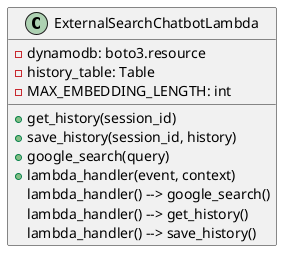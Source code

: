 @startuml ExternalSearchChatbotLangchainClass
class ExternalSearchChatbotLambda {
    - dynamodb: boto3.resource
    - history_table: Table
    - MAX_EMBEDDING_LENGTH: int
    + get_history(session_id)
    + save_history(session_id, history)
    + google_search(query)
    + lambda_handler(event, context)
}

ExternalSearchChatbotLambda : lambda_handler() --> google_search()
ExternalSearchChatbotLambda : lambda_handler() --> get_history()
ExternalSearchChatbotLambda : lambda_handler() --> save_history()
@enduml